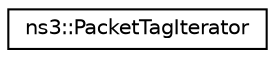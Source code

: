 digraph "Graphical Class Hierarchy"
{
 // LATEX_PDF_SIZE
  edge [fontname="Helvetica",fontsize="10",labelfontname="Helvetica",labelfontsize="10"];
  node [fontname="Helvetica",fontsize="10",shape=record];
  rankdir="LR";
  Node0 [label="ns3::PacketTagIterator",height=0.2,width=0.4,color="black", fillcolor="white", style="filled",URL="$classns3_1_1_packet_tag_iterator.html",tooltip="Iterator over the set of packet tags in a packet."];
}
